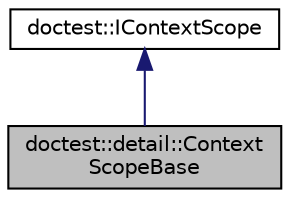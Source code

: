 digraph "doctest::detail::ContextScopeBase"
{
 // LATEX_PDF_SIZE
  edge [fontname="Helvetica",fontsize="10",labelfontname="Helvetica",labelfontsize="10"];
  node [fontname="Helvetica",fontsize="10",shape=record];
  Node1 [label="doctest::detail::Context\lScopeBase",height=0.2,width=0.4,color="black", fillcolor="grey75", style="filled", fontcolor="black",tooltip=" "];
  Node2 -> Node1 [dir="back",color="midnightblue",fontsize="10",style="solid"];
  Node2 [label="doctest::IContextScope",height=0.2,width=0.4,color="black", fillcolor="white", style="filled",URL="$structdoctest_1_1_i_context_scope.html",tooltip=" "];
}
